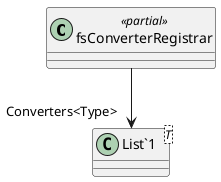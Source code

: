 @startuml
class fsConverterRegistrar <<partial>> {
}
class "List`1"<T> {
}
fsConverterRegistrar --> "Converters<Type>" "List`1"
@enduml
